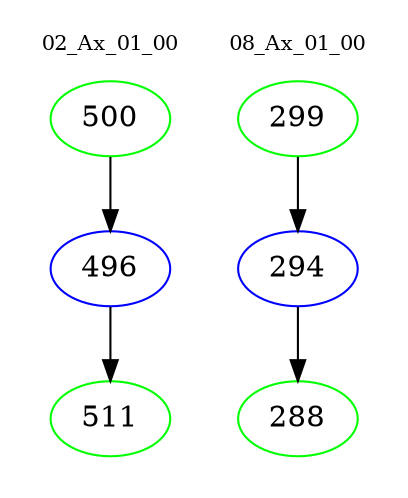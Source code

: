digraph{
subgraph cluster_0 {
color = white
label = "02_Ax_01_00";
fontsize=10;
T0_500 [label="500", color="green"]
T0_500 -> T0_496 [color="black"]
T0_496 [label="496", color="blue"]
T0_496 -> T0_511 [color="black"]
T0_511 [label="511", color="green"]
}
subgraph cluster_1 {
color = white
label = "08_Ax_01_00";
fontsize=10;
T1_299 [label="299", color="green"]
T1_299 -> T1_294 [color="black"]
T1_294 [label="294", color="blue"]
T1_294 -> T1_288 [color="black"]
T1_288 [label="288", color="green"]
}
}
